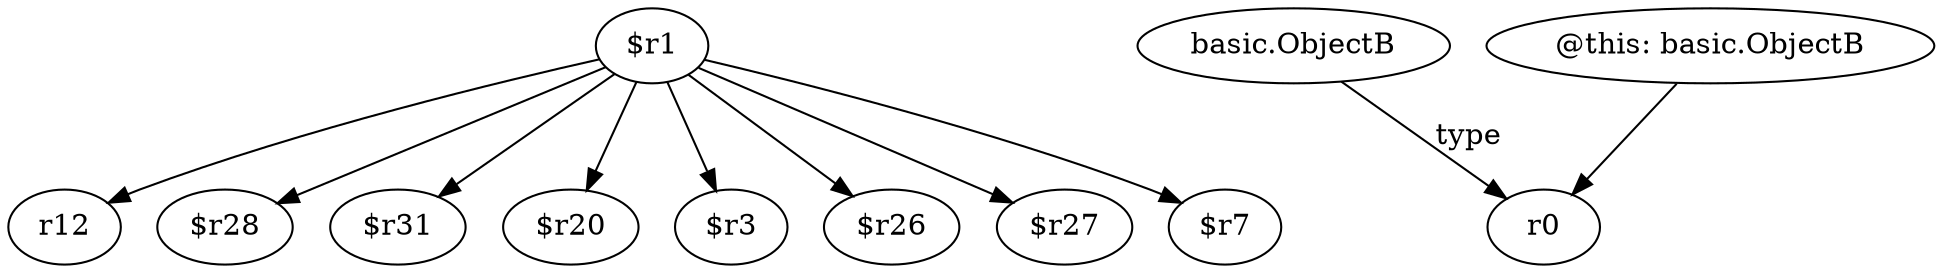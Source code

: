 digraph g {
0[label="$r1"]
1[label="r12"]
0->1[label=""]
2[label="$r28"]
0->2[label=""]
3[label="$r31"]
0->3[label=""]
4[label="$r20"]
0->4[label=""]
5[label="$r3"]
0->5[label=""]
6[label="$r26"]
0->6[label=""]
7[label="$r27"]
0->7[label=""]
8[label="basic.ObjectB"]
9[label="r0"]
8->9[label="type"]
10[label="@this: basic.ObjectB"]
10->9[label=""]
11[label="$r7"]
0->11[label=""]
}